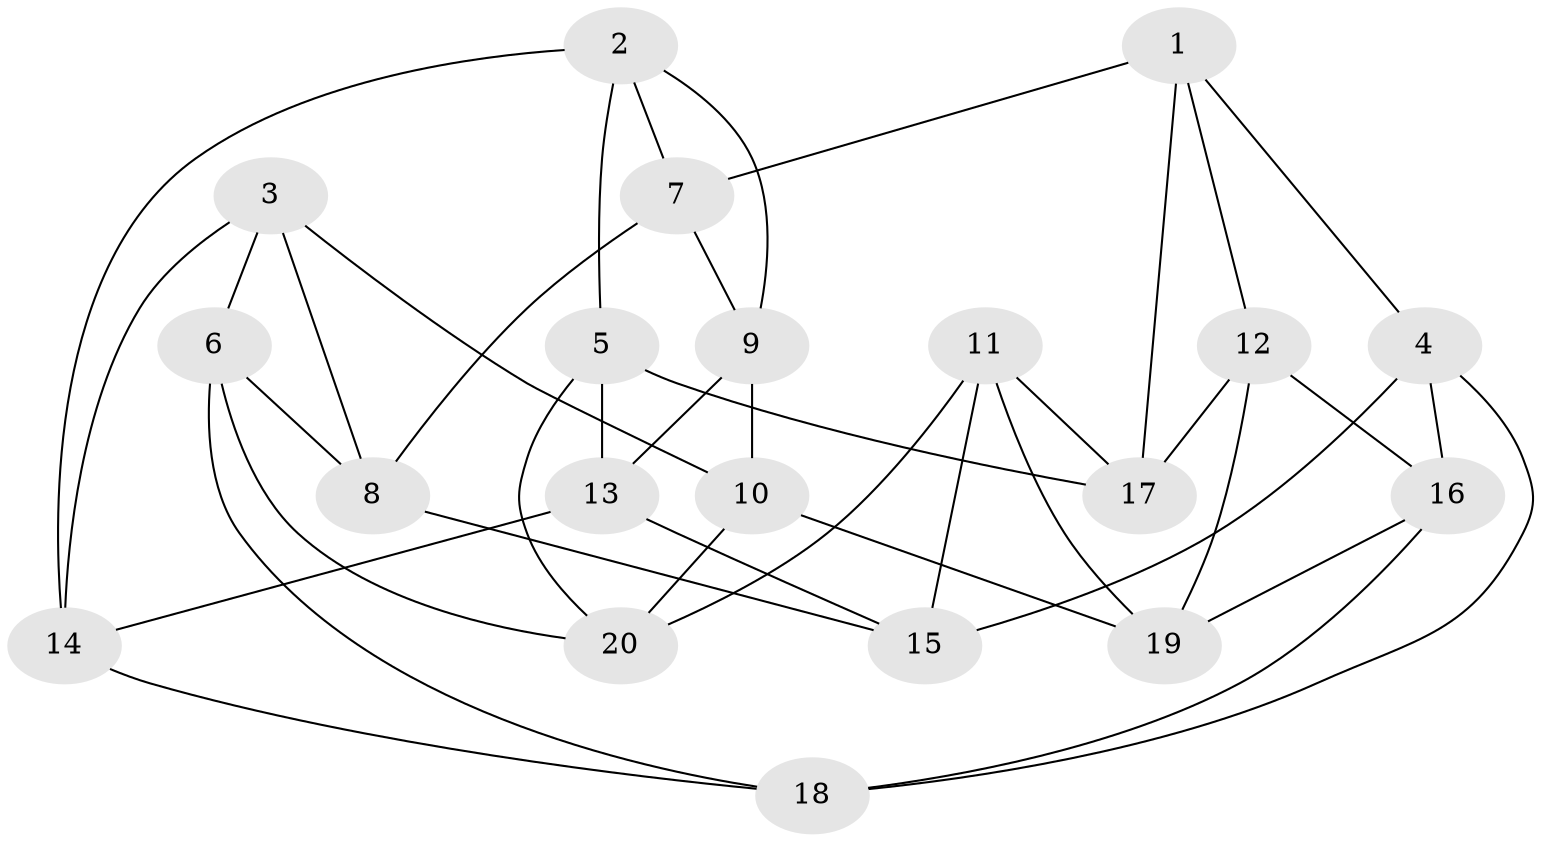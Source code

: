 // Generated by graph-tools (version 1.1) at 2025/46/02/15/25 05:46:28]
// undirected, 20 vertices, 40 edges
graph export_dot {
graph [start="1"]
  node [color=gray90,style=filled];
  1;
  2;
  3;
  4;
  5;
  6;
  7;
  8;
  9;
  10;
  11;
  12;
  13;
  14;
  15;
  16;
  17;
  18;
  19;
  20;
  1 -- 4;
  1 -- 7;
  1 -- 17;
  1 -- 12;
  2 -- 7;
  2 -- 5;
  2 -- 9;
  2 -- 14;
  3 -- 14;
  3 -- 10;
  3 -- 6;
  3 -- 8;
  4 -- 15;
  4 -- 18;
  4 -- 16;
  5 -- 20;
  5 -- 17;
  5 -- 13;
  6 -- 8;
  6 -- 20;
  6 -- 18;
  7 -- 8;
  7 -- 9;
  8 -- 15;
  9 -- 10;
  9 -- 13;
  10 -- 19;
  10 -- 20;
  11 -- 20;
  11 -- 17;
  11 -- 19;
  11 -- 15;
  12 -- 17;
  12 -- 16;
  12 -- 19;
  13 -- 15;
  13 -- 14;
  14 -- 18;
  16 -- 18;
  16 -- 19;
}
